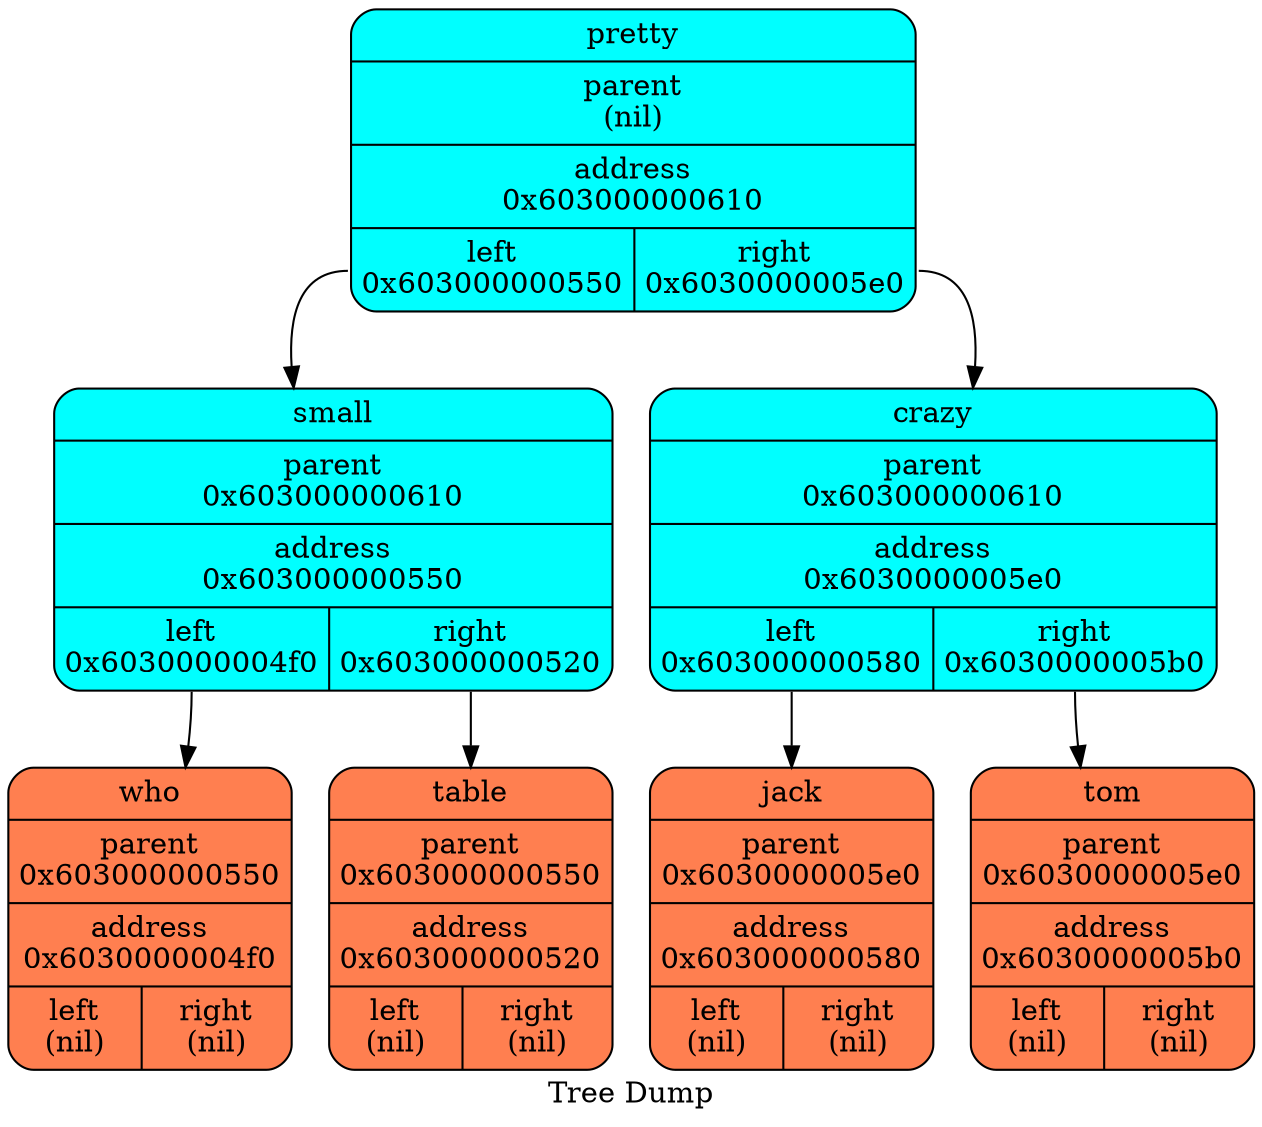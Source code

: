   digraph tree  {
  node[   shape     = "Mrecord",  style     = "filled",  fillcolor = "aqua",  fontcolor = "#000000",  margin    = "0.075"];
  rankdir   = "TB";

  label     = "Tree Dump";
 "pretty" [shape = "Mrecord", label = "{<name>pretty | parent\n(nil) | <f0> address\n0x603000000610| {<left>left\n0x603000000550 | <right>right\n0x6030000005e0\n}}"];
  "pretty":left->"small";
 "small" [shape = "Mrecord", label = "{<name>small | parent\n0x603000000610 | <f0> address\n0x603000000550| {<left>left\n0x6030000004f0 | <right>right\n0x603000000520\n}}"];
  "small":left->"who";
 "who" [shape = "Mrecord", fillcolor = "coral", label = "{<name>who | parent\n0x603000000550 | <f0> address\n0x6030000004f0| {<left>left\n(nil) | <right>right\n(nil)\n}}"];
  "small":right->"table";
 "table" [shape = "Mrecord", fillcolor = "coral", label = "{<name>table | parent\n0x603000000550 | <f0> address\n0x603000000520| {<left>left\n(nil) | <right>right\n(nil)\n}}"];
  "pretty":right->"crazy";
 "crazy" [shape = "Mrecord", label = "{<name>crazy | parent\n0x603000000610 | <f0> address\n0x6030000005e0| {<left>left\n0x603000000580 | <right>right\n0x6030000005b0\n}}"];
  "crazy":left->"jack";
 "jack" [shape = "Mrecord", fillcolor = "coral", label = "{<name>jack | parent\n0x6030000005e0 | <f0> address\n0x603000000580| {<left>left\n(nil) | <right>right\n(nil)\n}}"];
  "crazy":right->"tom";
 "tom" [shape = "Mrecord", fillcolor = "coral", label = "{<name>tom | parent\n0x6030000005e0 | <f0> address\n0x6030000005b0| {<left>left\n(nil) | <right>right\n(nil)\n}}"];
  }
